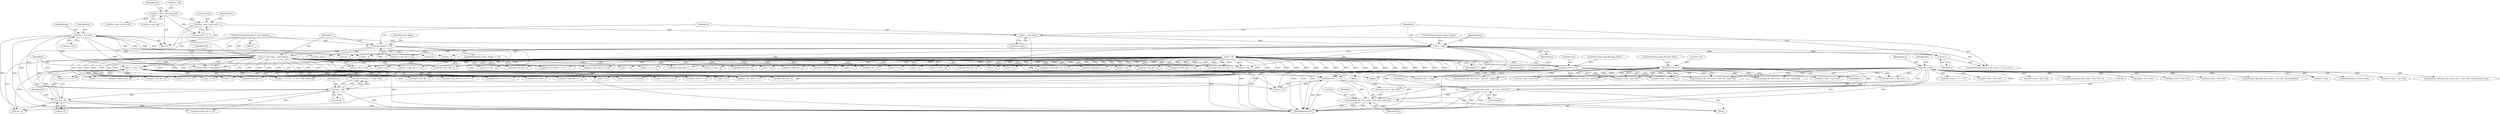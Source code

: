 digraph "0_mongo-c-driver_0d9a4d98bfdf4acd2c0138d4aaeb4e2e0934bd84@API" {
"1000903" [label="(Call,memcpy (&l, iter->raw + iter->d2, sizeof (l)))"];
"1000850" [label="(Call,memcpy (&l, iter->raw + iter->d1, sizeof (l)))"];
"1000130" [label="(Call,!iter->raw)"];
"1000239" [label="(Call,iter->d1 = o)"];
"1000230" [label="(Call,o = iter->key + next_keylen + 1)"];
"1000169" [label="(Call,iter->key = iter->off + 1)"];
"1000155" [label="(Call,iter->off = iter->next_off)"];
"1000199" [label="(Call,next_keylen == 0)"];
"1000115" [label="(MethodParameterIn,uint32_t next_keylen)"];
"1000221" [label="(Call,iter->d1 = ++o)"];
"1000225" [label="(Call,++o)"];
"1000209" [label="(Call,o < len)"];
"1000212" [label="(Call,o++)"];
"1000204" [label="(Call,o = iter->key)"];
"1000150" [label="(Call,len = iter->len)"];
"1000836" [label="(Call,iter->d2 = o + 4)"];
"1000824" [label="(Call,o >= (len - 14))"];
"1000826" [label="(Call,len - 14)"];
"1000821" [label="(Call,len < 19)"];
"1000643" [label="(Call,o < len)"];
"1000241" [label="(Identifier,iter)"];
"1000243" [label="(Identifier,o)"];
"1000830" [label="(Call,iter->err_off = o)"];
"1000231" [label="(Identifier,o)"];
"1000269" [label="(Call,o + 8)"];
"1000229" [label="(Block,)"];
"1000845" [label="(Identifier,iter)"];
"1000170" [label="(Call,iter->key)"];
"1000200" [label="(Identifier,next_keylen)"];
"1000222" [label="(Call,iter->d1)"];
"1000152" [label="(Call,iter->len)"];
"1000851" [label="(Call,&l)"];
"1001005" [label="(Call,iter->err_off = o + 4 + 4 + l)"];
"1000225" [label="(Call,++o)"];
"1001040" [label="(Call,iter->next_off = o)"];
"1000210" [label="(Identifier,o)"];
"1001096" [label="(MethodReturn,RET)"];
"1000904" [label="(Call,&l)"];
"1000963" [label="(Call,iter->d4 = o + 4 + 4 + l)"];
"1000522" [label="(Call,len - 4)"];
"1000199" [label="(Call,next_keylen == 0)"];
"1000873" [label="(Call,len - o)"];
"1000129" [label="(ControlStructure,if (!iter->raw))"];
"1000137" [label="(Identifier,key)"];
"1000212" [label="(Call,o++)"];
"1000825" [label="(Identifier,o)"];
"1000618" [label="(Call,iter->err_off = o)"];
"1000877" [label="(Call,iter->err_off = o)"];
"1000157" [label="(Identifier,iter)"];
"1000628" [label="(Call,o + 1)"];
"1000883" [label="(Call,iter->next_off = o + l)"];
"1000317" [label="(Call,len - (o + 4))"];
"1000333" [label="(Call,o + 4 + l)"];
"1000319" [label="(Call,o + 4)"];
"1000718" [label="(Call,o >= (len - 4))"];
"1000146" [label="(Identifier,data)"];
"1000837" [label="(Call,iter->d2)"];
"1000323" [label="(Call,iter->err_off = o)"];
"1001023" [label="(Call,o + 4)"];
"1000230" [label="(Call,o = iter->key + next_keylen + 1)"];
"1000450" [label="(Call,iter->raw + iter->d2)"];
"1000280" [label="(Call,o + 4)"];
"1000860" [label="(Call,sizeof (l))"];
"1000245" [label="(ControlStructure,goto mark_invalid;)"];
"1001059" [label="(Call,iter->next_off >= len)"];
"1000227" [label="(ControlStructure,goto fill_data_fields;)"];
"1000329" [label="(Call,iter->next_off = o + 4 + l)"];
"1000474" [label="(Call,memcpy (&binary_len, (iter->raw + iter->d3), sizeof (binary_len)))"];
"1000180" [label="(Identifier,iter)"];
"1001019" [label="(Call,iter->next_off = o + 4)"];
"1000173" [label="(Call,iter->off + 1)"];
"1000959" [label="(Call,o + 4)"];
"1000992" [label="(Call,o + 4 + 4 + l + doclen)"];
"1000205" [label="(Identifier,o)"];
"1000419" [label="(Call,iter->raw + iter->d1)"];
"1000203" [label="(ControlStructure,for (o = iter->key; o < len; o++))"];
"1000226" [label="(Identifier,o)"];
"1000822" [label="(Identifier,len)"];
"1000244" [label="(ControlStructure,goto fill_data_fields;)"];
"1000131" [label="(Call,iter->raw)"];
"1000737" [label="(Call,memcpy (&l, iter->raw + iter->d1, sizeof (l)))"];
"1000162" [label="(Call,iter->type = iter->off)"];
"1001032" [label="(Call,o + 16)"];
"1000130" [label="(Call,!iter->raw)"];
"1000774" [label="(Call,iter->raw + o + l + 3)"];
"1000285" [label="(Call,iter->err_off = o)"];
"1000836" [label="(Call,iter->d2 = o + 4)"];
"1001028" [label="(Call,iter->next_off = o + 16)"];
"1000291" [label="(Call,iter->d2 = o + 4)"];
"1000942" [label="(Call,o + 4 + 4 + l + 4)"];
"1000535" [label="(Call,iter->raw + iter->d1)"];
"1000376" [label="(Call,o + 4 + l - 1)"];
"1000624" [label="(Call,iter->next_off = o + 1)"];
"1000532" [label="(Call,memcpy (&l, iter->raw + iter->d1, sizeof (l)))"];
"1000301" [label="(Call,iter->raw + iter->d1)"];
"1000392" [label="(Call,len - 4)"];
"1000863" [label="(Identifier,l)"];
"1000843" [label="(Call,iter->d3 = o + 8)"];
"1000232" [label="(Call,iter->key + next_keylen + 1)"];
"1000828" [label="(Literal,14)"];
"1000601" [label="(Call,iter->raw + iter->d1)"];
"1000913" [label="(Call,sizeof (l))"];
"1000847" [label="(Call,o + 8)"];
"1000853" [label="(Call,iter->raw + iter->d1)"];
"1000891" [label="(Call,iter->next_off >= len)"];
"1000955" [label="(Call,iter->err_off = o + 4)"];
"1000211" [label="(Identifier,len)"];
"1000213" [label="(Identifier,o)"];
"1000520" [label="(Call,o >= (len - 4))"];
"1000897" [label="(Call,iter->err_off = o)"];
"1000198" [label="(ControlStructure,if (next_keylen == 0))"];
"1000906" [label="(Call,iter->raw + iter->d2)"];
"1000967" [label="(Call,o + 4 + 4 + l)"];
"1000991" [label="(Call,(o + 4 + 4 + l + doclen) != iter->next_off)"];
"1000827" [label="(Identifier,len)"];
"1000824" [label="(Call,o >= (len - 14))"];
"1001052" [label="(Call,iter->err_off = o)"];
"1000295" [label="(Call,o + 4)"];
"1000360" [label="(Call,iter->raw + iter->d2)"];
"1000265" [label="(Call,iter->next_off = o + 8)"];
"1000155" [label="(Call,iter->off = iter->next_off)"];
"1000350" [label="(Call,iter->err_off = o)"];
"1000204" [label="(Call,o = iter->key)"];
"1000220" [label="(Block,)"];
"1000201" [label="(Literal,0)"];
"1000390" [label="(Call,o >= (len - 4))"];
"1000298" [label="(Call,memcpy (&l, iter->raw + iter->d1, sizeof (l)))"];
"1000164" [label="(Identifier,iter)"];
"1000823" [label="(Literal,19)"];
"1000850" [label="(Call,memcpy (&l, iter->raw + iter->d1, sizeof (l)))"];
"1000592" [label="(Call,iter->err_off = o)"];
"1000586" [label="(Call,iter->d1 >= len)"];
"1000169" [label="(Call,iter->key = iter->off + 1)"];
"1000934" [label="(Call,iter->err_off = o)"];
"1000598" [label="(Call,memcpy (&val, iter->raw + iter->d1, 1))"];
"1000145" [label="(Call,data = iter->raw)"];
"1000218" [label="(Identifier,data)"];
"1000206" [label="(Call,iter->key)"];
"1001009" [label="(Call,o + 4 + 4 + l)"];
"1000279" [label="(Call,(o + 4) >= len)"];
"1000221" [label="(Call,iter->d1 = ++o)"];
"1000209" [label="(Call,o < len)"];
"1000916" [label="(Identifier,l)"];
"1000151" [label="(Identifier,len)"];
"1000816" [label="(Block,)"];
"1000150" [label="(Call,len = iter->len)"];
"1000820" [label="(Call,(len < 19) || (o >= (len - 14)))"];
"1000372" [label="(Call,iter->err_off = o + 4 + l - 1)"];
"1000928" [label="(Call,o - 4 - 4)"];
"1000236" [label="(Call,next_keylen + 1)"];
"1000477" [label="(Call,iter->raw + iter->d3)"];
"1000977" [label="(Call,iter->raw + iter->d4)"];
"1000115" [label="(MethodParameterIn,uint32_t next_keylen)"];
"1000887" [label="(Call,o + l)"];
"1000840" [label="(Call,o + 4)"];
"1000240" [label="(Call,iter->d1)"];
"1000416" [label="(Call,memcpy (&l, iter->raw + iter->d1, sizeof (l)))"];
"1000574" [label="(Call,iter->next_off = o + 12)"];
"1001065" [label="(Call,iter->err_off = o)"];
"1000826" [label="(Call,len - 14)"];
"1000821" [label="(Call,len < 19)"];
"1000156" [label="(Call,iter->off)"];
"1000578" [label="(Call,o + 12)"];
"1000159" [label="(Call,iter->next_off)"];
"1000740" [label="(Call,iter->raw + iter->d1)"];
"1000941" [label="(Call,(o + 4 + 4 + l + 4) >= iter->next_off)"];
"1000720" [label="(Call,len - 4)"];
"1000119" [label="(Block,)"];
"1000903" [label="(Call,memcpy (&l, iter->raw + iter->d2, sizeof (l)))"];
"1000974" [label="(Call,memcpy (&doclen, iter->raw + iter->d4, sizeof (doclen)))"];
"1000239" [label="(Call,iter->d1 = o)"];
"1000903" -> "1000816"  [label="AST: "];
"1000903" -> "1000913"  [label="CFG: "];
"1000904" -> "1000903"  [label="AST: "];
"1000906" -> "1000903"  [label="AST: "];
"1000913" -> "1000903"  [label="AST: "];
"1000916" -> "1000903"  [label="CFG: "];
"1000903" -> "1001096"  [label="DDG: "];
"1000903" -> "1001096"  [label="DDG: "];
"1000903" -> "1001096"  [label="DDG: "];
"1000850" -> "1000903"  [label="DDG: "];
"1000130" -> "1000903"  [label="DDG: "];
"1000836" -> "1000903"  [label="DDG: "];
"1000850" -> "1000816"  [label="AST: "];
"1000850" -> "1000860"  [label="CFG: "];
"1000851" -> "1000850"  [label="AST: "];
"1000853" -> "1000850"  [label="AST: "];
"1000860" -> "1000850"  [label="AST: "];
"1000863" -> "1000850"  [label="CFG: "];
"1000850" -> "1001096"  [label="DDG: "];
"1000850" -> "1001096"  [label="DDG: "];
"1000850" -> "1001096"  [label="DDG: "];
"1000130" -> "1000850"  [label="DDG: "];
"1000239" -> "1000850"  [label="DDG: "];
"1000221" -> "1000850"  [label="DDG: "];
"1000130" -> "1000129"  [label="AST: "];
"1000130" -> "1000131"  [label="CFG: "];
"1000131" -> "1000130"  [label="AST: "];
"1000137" -> "1000130"  [label="CFG: "];
"1000146" -> "1000130"  [label="CFG: "];
"1000130" -> "1001096"  [label="DDG: "];
"1000130" -> "1001096"  [label="DDG: "];
"1000130" -> "1000145"  [label="DDG: "];
"1000130" -> "1000298"  [label="DDG: "];
"1000130" -> "1000301"  [label="DDG: "];
"1000130" -> "1000360"  [label="DDG: "];
"1000130" -> "1000416"  [label="DDG: "];
"1000130" -> "1000419"  [label="DDG: "];
"1000130" -> "1000450"  [label="DDG: "];
"1000130" -> "1000474"  [label="DDG: "];
"1000130" -> "1000477"  [label="DDG: "];
"1000130" -> "1000532"  [label="DDG: "];
"1000130" -> "1000535"  [label="DDG: "];
"1000130" -> "1000598"  [label="DDG: "];
"1000130" -> "1000601"  [label="DDG: "];
"1000130" -> "1000737"  [label="DDG: "];
"1000130" -> "1000740"  [label="DDG: "];
"1000130" -> "1000774"  [label="DDG: "];
"1000130" -> "1000853"  [label="DDG: "];
"1000130" -> "1000906"  [label="DDG: "];
"1000130" -> "1000974"  [label="DDG: "];
"1000130" -> "1000977"  [label="DDG: "];
"1000239" -> "1000229"  [label="AST: "];
"1000239" -> "1000243"  [label="CFG: "];
"1000240" -> "1000239"  [label="AST: "];
"1000243" -> "1000239"  [label="AST: "];
"1000244" -> "1000239"  [label="CFG: "];
"1000239" -> "1001096"  [label="DDG: "];
"1000230" -> "1000239"  [label="DDG: "];
"1000239" -> "1000298"  [label="DDG: "];
"1000239" -> "1000301"  [label="DDG: "];
"1000239" -> "1000416"  [label="DDG: "];
"1000239" -> "1000419"  [label="DDG: "];
"1000239" -> "1000532"  [label="DDG: "];
"1000239" -> "1000535"  [label="DDG: "];
"1000239" -> "1000586"  [label="DDG: "];
"1000239" -> "1000737"  [label="DDG: "];
"1000239" -> "1000740"  [label="DDG: "];
"1000239" -> "1000853"  [label="DDG: "];
"1000230" -> "1000229"  [label="AST: "];
"1000230" -> "1000232"  [label="CFG: "];
"1000231" -> "1000230"  [label="AST: "];
"1000232" -> "1000230"  [label="AST: "];
"1000241" -> "1000230"  [label="CFG: "];
"1000230" -> "1001096"  [label="DDG: "];
"1000169" -> "1000230"  [label="DDG: "];
"1000199" -> "1000230"  [label="DDG: "];
"1000115" -> "1000230"  [label="DDG: "];
"1000230" -> "1000265"  [label="DDG: "];
"1000230" -> "1000269"  [label="DDG: "];
"1000230" -> "1000279"  [label="DDG: "];
"1000230" -> "1000280"  [label="DDG: "];
"1000230" -> "1000285"  [label="DDG: "];
"1000230" -> "1000291"  [label="DDG: "];
"1000230" -> "1000295"  [label="DDG: "];
"1000230" -> "1000317"  [label="DDG: "];
"1000230" -> "1000319"  [label="DDG: "];
"1000230" -> "1000323"  [label="DDG: "];
"1000230" -> "1000329"  [label="DDG: "];
"1000230" -> "1000333"  [label="DDG: "];
"1000230" -> "1000350"  [label="DDG: "];
"1000230" -> "1000372"  [label="DDG: "];
"1000230" -> "1000376"  [label="DDG: "];
"1000230" -> "1000390"  [label="DDG: "];
"1000230" -> "1000520"  [label="DDG: "];
"1000230" -> "1000574"  [label="DDG: "];
"1000230" -> "1000578"  [label="DDG: "];
"1000230" -> "1000592"  [label="DDG: "];
"1000230" -> "1000618"  [label="DDG: "];
"1000230" -> "1000624"  [label="DDG: "];
"1000230" -> "1000628"  [label="DDG: "];
"1000230" -> "1000643"  [label="DDG: "];
"1000230" -> "1000718"  [label="DDG: "];
"1000230" -> "1000824"  [label="DDG: "];
"1000230" -> "1000830"  [label="DDG: "];
"1000230" -> "1000836"  [label="DDG: "];
"1000230" -> "1000840"  [label="DDG: "];
"1000230" -> "1000843"  [label="DDG: "];
"1000230" -> "1000847"  [label="DDG: "];
"1000230" -> "1000873"  [label="DDG: "];
"1000230" -> "1000877"  [label="DDG: "];
"1000230" -> "1000883"  [label="DDG: "];
"1000230" -> "1000887"  [label="DDG: "];
"1000230" -> "1000897"  [label="DDG: "];
"1000230" -> "1000928"  [label="DDG: "];
"1000230" -> "1000934"  [label="DDG: "];
"1000230" -> "1000941"  [label="DDG: "];
"1000230" -> "1000942"  [label="DDG: "];
"1000230" -> "1000955"  [label="DDG: "];
"1000230" -> "1000959"  [label="DDG: "];
"1000230" -> "1000963"  [label="DDG: "];
"1000230" -> "1000967"  [label="DDG: "];
"1000230" -> "1000991"  [label="DDG: "];
"1000230" -> "1000992"  [label="DDG: "];
"1000230" -> "1001005"  [label="DDG: "];
"1000230" -> "1001009"  [label="DDG: "];
"1000230" -> "1001019"  [label="DDG: "];
"1000230" -> "1001023"  [label="DDG: "];
"1000230" -> "1001028"  [label="DDG: "];
"1000230" -> "1001032"  [label="DDG: "];
"1000230" -> "1001040"  [label="DDG: "];
"1000230" -> "1001052"  [label="DDG: "];
"1000230" -> "1001065"  [label="DDG: "];
"1000169" -> "1000119"  [label="AST: "];
"1000169" -> "1000173"  [label="CFG: "];
"1000170" -> "1000169"  [label="AST: "];
"1000173" -> "1000169"  [label="AST: "];
"1000180" -> "1000169"  [label="CFG: "];
"1000169" -> "1001096"  [label="DDG: "];
"1000155" -> "1000169"  [label="DDG: "];
"1000169" -> "1000204"  [label="DDG: "];
"1000169" -> "1000232"  [label="DDG: "];
"1000155" -> "1000119"  [label="AST: "];
"1000155" -> "1000159"  [label="CFG: "];
"1000156" -> "1000155"  [label="AST: "];
"1000159" -> "1000155"  [label="AST: "];
"1000164" -> "1000155"  [label="CFG: "];
"1000155" -> "1000162"  [label="DDG: "];
"1000155" -> "1000173"  [label="DDG: "];
"1000199" -> "1000198"  [label="AST: "];
"1000199" -> "1000201"  [label="CFG: "];
"1000200" -> "1000199"  [label="AST: "];
"1000201" -> "1000199"  [label="AST: "];
"1000205" -> "1000199"  [label="CFG: "];
"1000231" -> "1000199"  [label="CFG: "];
"1000199" -> "1001096"  [label="DDG: "];
"1000199" -> "1001096"  [label="DDG: "];
"1000115" -> "1000199"  [label="DDG: "];
"1000199" -> "1000232"  [label="DDG: "];
"1000199" -> "1000236"  [label="DDG: "];
"1000115" -> "1000113"  [label="AST: "];
"1000115" -> "1001096"  [label="DDG: "];
"1000115" -> "1000232"  [label="DDG: "];
"1000115" -> "1000236"  [label="DDG: "];
"1000221" -> "1000220"  [label="AST: "];
"1000221" -> "1000225"  [label="CFG: "];
"1000222" -> "1000221"  [label="AST: "];
"1000225" -> "1000221"  [label="AST: "];
"1000227" -> "1000221"  [label="CFG: "];
"1000221" -> "1001096"  [label="DDG: "];
"1000225" -> "1000221"  [label="DDG: "];
"1000221" -> "1000298"  [label="DDG: "];
"1000221" -> "1000301"  [label="DDG: "];
"1000221" -> "1000416"  [label="DDG: "];
"1000221" -> "1000419"  [label="DDG: "];
"1000221" -> "1000532"  [label="DDG: "];
"1000221" -> "1000535"  [label="DDG: "];
"1000221" -> "1000586"  [label="DDG: "];
"1000221" -> "1000737"  [label="DDG: "];
"1000221" -> "1000740"  [label="DDG: "];
"1000221" -> "1000853"  [label="DDG: "];
"1000225" -> "1000226"  [label="CFG: "];
"1000226" -> "1000225"  [label="AST: "];
"1000209" -> "1000225"  [label="DDG: "];
"1000225" -> "1000265"  [label="DDG: "];
"1000225" -> "1000269"  [label="DDG: "];
"1000225" -> "1000279"  [label="DDG: "];
"1000225" -> "1000280"  [label="DDG: "];
"1000225" -> "1000285"  [label="DDG: "];
"1000225" -> "1000291"  [label="DDG: "];
"1000225" -> "1000295"  [label="DDG: "];
"1000225" -> "1000317"  [label="DDG: "];
"1000225" -> "1000319"  [label="DDG: "];
"1000225" -> "1000323"  [label="DDG: "];
"1000225" -> "1000329"  [label="DDG: "];
"1000225" -> "1000333"  [label="DDG: "];
"1000225" -> "1000350"  [label="DDG: "];
"1000225" -> "1000372"  [label="DDG: "];
"1000225" -> "1000376"  [label="DDG: "];
"1000225" -> "1000390"  [label="DDG: "];
"1000225" -> "1000520"  [label="DDG: "];
"1000225" -> "1000574"  [label="DDG: "];
"1000225" -> "1000578"  [label="DDG: "];
"1000225" -> "1000592"  [label="DDG: "];
"1000225" -> "1000618"  [label="DDG: "];
"1000225" -> "1000624"  [label="DDG: "];
"1000225" -> "1000628"  [label="DDG: "];
"1000225" -> "1000643"  [label="DDG: "];
"1000225" -> "1000718"  [label="DDG: "];
"1000225" -> "1000824"  [label="DDG: "];
"1000225" -> "1000830"  [label="DDG: "];
"1000225" -> "1000836"  [label="DDG: "];
"1000225" -> "1000840"  [label="DDG: "];
"1000225" -> "1000843"  [label="DDG: "];
"1000225" -> "1000847"  [label="DDG: "];
"1000225" -> "1000873"  [label="DDG: "];
"1000225" -> "1000877"  [label="DDG: "];
"1000225" -> "1000883"  [label="DDG: "];
"1000225" -> "1000887"  [label="DDG: "];
"1000225" -> "1000897"  [label="DDG: "];
"1000225" -> "1000928"  [label="DDG: "];
"1000225" -> "1000934"  [label="DDG: "];
"1000225" -> "1000941"  [label="DDG: "];
"1000225" -> "1000942"  [label="DDG: "];
"1000225" -> "1000955"  [label="DDG: "];
"1000225" -> "1000959"  [label="DDG: "];
"1000225" -> "1000963"  [label="DDG: "];
"1000225" -> "1000967"  [label="DDG: "];
"1000225" -> "1000991"  [label="DDG: "];
"1000225" -> "1000992"  [label="DDG: "];
"1000225" -> "1001005"  [label="DDG: "];
"1000225" -> "1001009"  [label="DDG: "];
"1000225" -> "1001019"  [label="DDG: "];
"1000225" -> "1001023"  [label="DDG: "];
"1000225" -> "1001028"  [label="DDG: "];
"1000225" -> "1001032"  [label="DDG: "];
"1000225" -> "1001040"  [label="DDG: "];
"1000225" -> "1001052"  [label="DDG: "];
"1000225" -> "1001065"  [label="DDG: "];
"1000209" -> "1000203"  [label="AST: "];
"1000209" -> "1000211"  [label="CFG: "];
"1000210" -> "1000209"  [label="AST: "];
"1000211" -> "1000209"  [label="AST: "];
"1000218" -> "1000209"  [label="CFG: "];
"1000245" -> "1000209"  [label="CFG: "];
"1000209" -> "1001096"  [label="DDG: "];
"1000209" -> "1001096"  [label="DDG: "];
"1000209" -> "1001096"  [label="DDG: "];
"1000212" -> "1000209"  [label="DDG: "];
"1000204" -> "1000209"  [label="DDG: "];
"1000150" -> "1000209"  [label="DDG: "];
"1000209" -> "1000212"  [label="DDG: "];
"1000209" -> "1000279"  [label="DDG: "];
"1000209" -> "1000392"  [label="DDG: "];
"1000209" -> "1000522"  [label="DDG: "];
"1000209" -> "1000586"  [label="DDG: "];
"1000209" -> "1000643"  [label="DDG: "];
"1000209" -> "1000720"  [label="DDG: "];
"1000209" -> "1000821"  [label="DDG: "];
"1000209" -> "1001059"  [label="DDG: "];
"1000212" -> "1000203"  [label="AST: "];
"1000212" -> "1000213"  [label="CFG: "];
"1000213" -> "1000212"  [label="AST: "];
"1000210" -> "1000212"  [label="CFG: "];
"1000204" -> "1000203"  [label="AST: "];
"1000204" -> "1000206"  [label="CFG: "];
"1000205" -> "1000204"  [label="AST: "];
"1000206" -> "1000204"  [label="AST: "];
"1000210" -> "1000204"  [label="CFG: "];
"1000204" -> "1001096"  [label="DDG: "];
"1000150" -> "1000119"  [label="AST: "];
"1000150" -> "1000152"  [label="CFG: "];
"1000151" -> "1000150"  [label="AST: "];
"1000152" -> "1000150"  [label="AST: "];
"1000157" -> "1000150"  [label="CFG: "];
"1000150" -> "1001096"  [label="DDG: "];
"1000150" -> "1001096"  [label="DDG: "];
"1000150" -> "1000279"  [label="DDG: "];
"1000150" -> "1000392"  [label="DDG: "];
"1000150" -> "1000522"  [label="DDG: "];
"1000150" -> "1000586"  [label="DDG: "];
"1000150" -> "1000643"  [label="DDG: "];
"1000150" -> "1000720"  [label="DDG: "];
"1000150" -> "1000821"  [label="DDG: "];
"1000150" -> "1001059"  [label="DDG: "];
"1000836" -> "1000816"  [label="AST: "];
"1000836" -> "1000840"  [label="CFG: "];
"1000837" -> "1000836"  [label="AST: "];
"1000840" -> "1000836"  [label="AST: "];
"1000845" -> "1000836"  [label="CFG: "];
"1000836" -> "1001096"  [label="DDG: "];
"1000836" -> "1001096"  [label="DDG: "];
"1000824" -> "1000836"  [label="DDG: "];
"1000836" -> "1000906"  [label="DDG: "];
"1000824" -> "1000820"  [label="AST: "];
"1000824" -> "1000826"  [label="CFG: "];
"1000825" -> "1000824"  [label="AST: "];
"1000826" -> "1000824"  [label="AST: "];
"1000820" -> "1000824"  [label="CFG: "];
"1000824" -> "1001096"  [label="DDG: "];
"1000824" -> "1000820"  [label="DDG: "];
"1000824" -> "1000820"  [label="DDG: "];
"1000826" -> "1000824"  [label="DDG: "];
"1000826" -> "1000824"  [label="DDG: "];
"1000824" -> "1000830"  [label="DDG: "];
"1000824" -> "1000840"  [label="DDG: "];
"1000824" -> "1000843"  [label="DDG: "];
"1000824" -> "1000847"  [label="DDG: "];
"1000824" -> "1000873"  [label="DDG: "];
"1000824" -> "1000877"  [label="DDG: "];
"1000824" -> "1000883"  [label="DDG: "];
"1000824" -> "1000887"  [label="DDG: "];
"1000824" -> "1000897"  [label="DDG: "];
"1000824" -> "1000928"  [label="DDG: "];
"1000824" -> "1000934"  [label="DDG: "];
"1000824" -> "1000941"  [label="DDG: "];
"1000824" -> "1000942"  [label="DDG: "];
"1000824" -> "1000955"  [label="DDG: "];
"1000824" -> "1000959"  [label="DDG: "];
"1000824" -> "1000963"  [label="DDG: "];
"1000824" -> "1000967"  [label="DDG: "];
"1000824" -> "1000991"  [label="DDG: "];
"1000824" -> "1000992"  [label="DDG: "];
"1000824" -> "1001005"  [label="DDG: "];
"1000824" -> "1001009"  [label="DDG: "];
"1000824" -> "1001065"  [label="DDG: "];
"1000826" -> "1000828"  [label="CFG: "];
"1000827" -> "1000826"  [label="AST: "];
"1000828" -> "1000826"  [label="AST: "];
"1000826" -> "1001096"  [label="DDG: "];
"1000821" -> "1000826"  [label="DDG: "];
"1000826" -> "1000873"  [label="DDG: "];
"1000826" -> "1000891"  [label="DDG: "];
"1000821" -> "1000820"  [label="AST: "];
"1000821" -> "1000823"  [label="CFG: "];
"1000822" -> "1000821"  [label="AST: "];
"1000823" -> "1000821"  [label="AST: "];
"1000825" -> "1000821"  [label="CFG: "];
"1000820" -> "1000821"  [label="CFG: "];
"1000821" -> "1001096"  [label="DDG: "];
"1000821" -> "1000820"  [label="DDG: "];
"1000821" -> "1000820"  [label="DDG: "];
"1000821" -> "1000873"  [label="DDG: "];
"1000821" -> "1000891"  [label="DDG: "];
}
